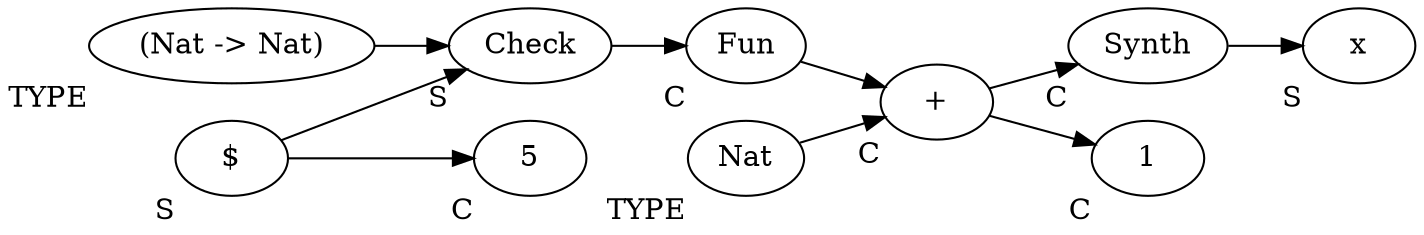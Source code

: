 strict digraph g
{
        rankdir=LR;
        1 [label="$"     , xlabel="S"];
        2 [label="Check" , xlabel="S"];
        3 [label="Fun"   , xlabel="C"];
        4 [label="+"     , xlabel="C"];
        5 [label="Synth" , xlabel="C"];
        6 [label="x"     , xlabel="S"];
        7 [label="1"     , xlabel="C"];
        8 [label="5"     , xlabel="C"];

        9 [label="(Nat -> Nat)", xlabel="TYPE"]
        10 [label="Nat", xlabel="TYPE"];

        1 -> 2;
        2 -> 3;
        3 -> 4;
        4 -> {5,7};
        5 -> 6;
        1 -> 8;

        9 -> 2;
        10 -> 4;
}
